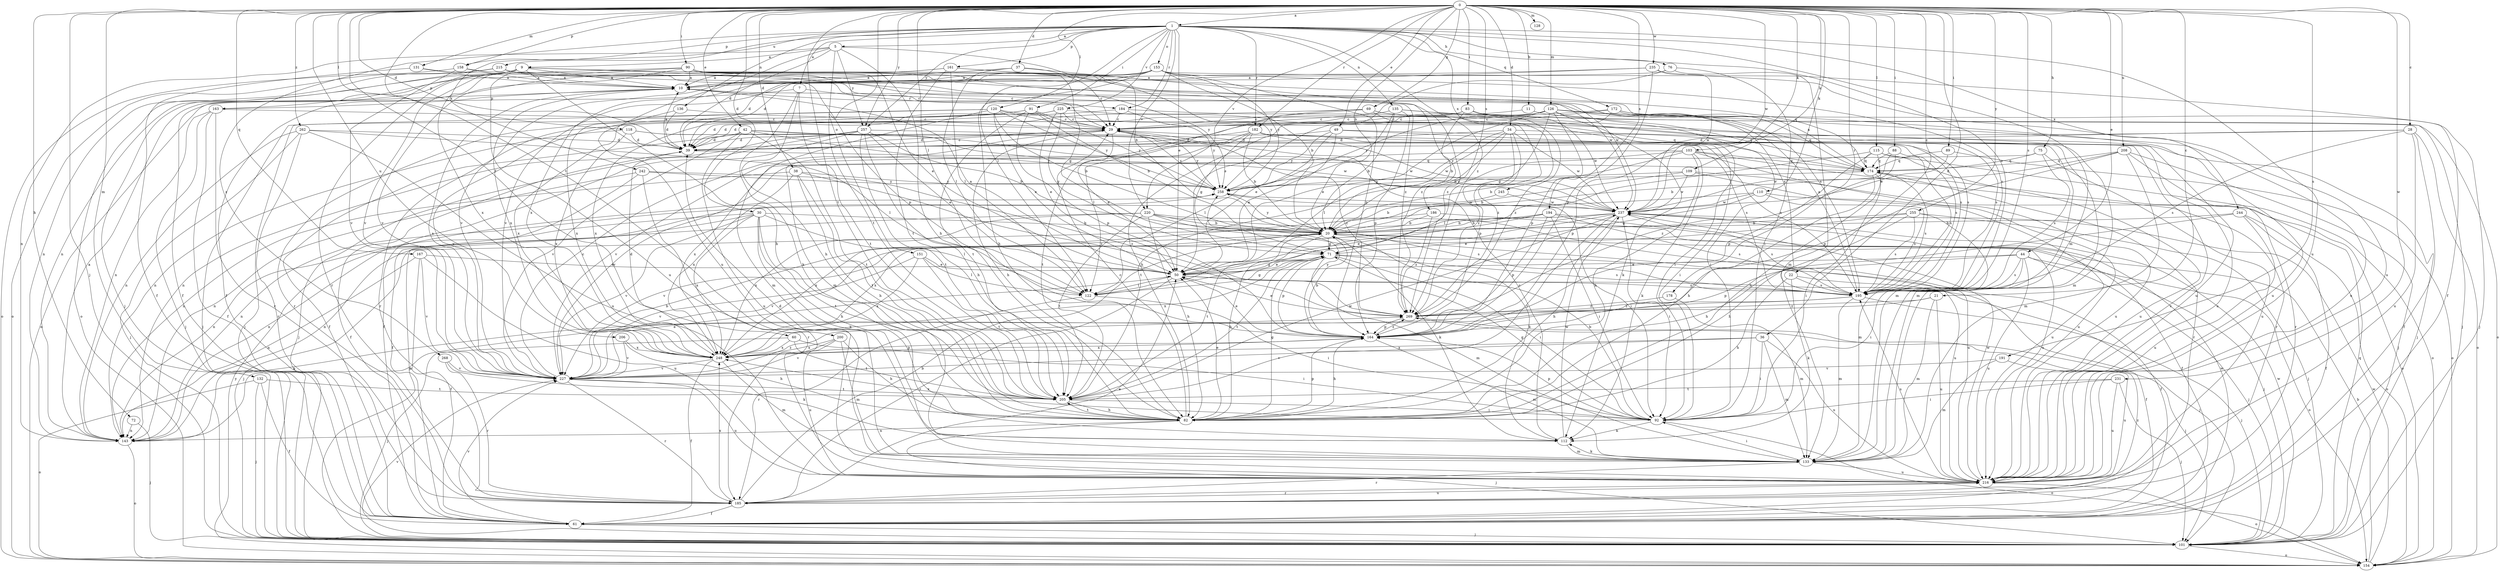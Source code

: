 strict digraph  {
0;
1;
5;
7;
9;
10;
11;
20;
21;
22;
28;
29;
30;
34;
36;
37;
38;
39;
42;
44;
49;
50;
60;
61;
69;
71;
72;
75;
76;
82;
83;
88;
89;
90;
91;
92;
101;
103;
109;
110;
112;
115;
118;
120;
122;
126;
128;
131;
132;
133;
135;
136;
143;
151;
153;
154;
158;
161;
163;
164;
167;
172;
174;
178;
182;
184;
185;
186;
191;
194;
195;
200;
205;
206;
208;
215;
216;
220;
225;
227;
231;
235;
237;
242;
244;
245;
248;
255;
257;
258;
262;
268;
269;
0 -> 1  [label=a];
0 -> 11  [label=b];
0 -> 20  [label=b];
0 -> 21  [label=c];
0 -> 22  [label=c];
0 -> 28  [label=c];
0 -> 30  [label=d];
0 -> 34  [label=d];
0 -> 36  [label=d];
0 -> 37  [label=d];
0 -> 38  [label=d];
0 -> 39  [label=d];
0 -> 42  [label=e];
0 -> 44  [label=e];
0 -> 49  [label=e];
0 -> 60  [label=f];
0 -> 69  [label=g];
0 -> 72  [label=h];
0 -> 75  [label=h];
0 -> 83  [label=i];
0 -> 88  [label=i];
0 -> 89  [label=i];
0 -> 90  [label=i];
0 -> 101  [label=j];
0 -> 103  [label=k];
0 -> 109  [label=k];
0 -> 110  [label=k];
0 -> 115  [label=l];
0 -> 118  [label=l];
0 -> 120  [label=l];
0 -> 122  [label=l];
0 -> 126  [label=m];
0 -> 128  [label=m];
0 -> 131  [label=m];
0 -> 132  [label=m];
0 -> 151  [label=o];
0 -> 158  [label=p];
0 -> 167  [label=q];
0 -> 178  [label=r];
0 -> 182  [label=r];
0 -> 186  [label=s];
0 -> 191  [label=s];
0 -> 194  [label=s];
0 -> 195  [label=s];
0 -> 200  [label=t];
0 -> 205  [label=t];
0 -> 206  [label=u];
0 -> 208  [label=u];
0 -> 220  [label=v];
0 -> 231  [label=w];
0 -> 235  [label=w];
0 -> 237  [label=w];
0 -> 255  [label=y];
0 -> 257  [label=y];
0 -> 262  [label=z];
1 -> 5  [label=a];
1 -> 7  [label=a];
1 -> 50  [label=e];
1 -> 76  [label=h];
1 -> 91  [label=i];
1 -> 122  [label=l];
1 -> 133  [label=m];
1 -> 135  [label=n];
1 -> 136  [label=n];
1 -> 153  [label=o];
1 -> 158  [label=p];
1 -> 161  [label=p];
1 -> 172  [label=q];
1 -> 182  [label=r];
1 -> 184  [label=r];
1 -> 195  [label=s];
1 -> 215  [label=u];
1 -> 216  [label=u];
1 -> 220  [label=v];
1 -> 225  [label=v];
1 -> 242  [label=x];
1 -> 244  [label=x];
1 -> 245  [label=x];
1 -> 257  [label=y];
1 -> 268  [label=z];
1 -> 269  [label=z];
5 -> 9  [label=a];
5 -> 20  [label=b];
5 -> 39  [label=d];
5 -> 82  [label=h];
5 -> 143  [label=n];
5 -> 205  [label=t];
5 -> 216  [label=u];
5 -> 257  [label=y];
7 -> 82  [label=h];
7 -> 112  [label=k];
7 -> 154  [label=o];
7 -> 184  [label=r];
7 -> 205  [label=t];
9 -> 10  [label=a];
9 -> 29  [label=c];
9 -> 82  [label=h];
9 -> 154  [label=o];
9 -> 163  [label=p];
9 -> 185  [label=r];
9 -> 195  [label=s];
9 -> 216  [label=u];
9 -> 227  [label=v];
9 -> 237  [label=w];
9 -> 248  [label=x];
10 -> 163  [label=p];
10 -> 248  [label=x];
11 -> 29  [label=c];
11 -> 174  [label=q];
20 -> 71  [label=g];
20 -> 82  [label=h];
20 -> 101  [label=j];
20 -> 112  [label=k];
20 -> 205  [label=t];
20 -> 216  [label=u];
20 -> 227  [label=v];
20 -> 258  [label=y];
21 -> 133  [label=m];
21 -> 143  [label=n];
21 -> 216  [label=u];
21 -> 269  [label=z];
22 -> 61  [label=f];
22 -> 82  [label=h];
22 -> 112  [label=k];
22 -> 195  [label=s];
28 -> 39  [label=d];
28 -> 61  [label=f];
28 -> 154  [label=o];
28 -> 164  [label=p];
28 -> 195  [label=s];
28 -> 216  [label=u];
29 -> 39  [label=d];
29 -> 50  [label=e];
29 -> 82  [label=h];
29 -> 258  [label=y];
30 -> 20  [label=b];
30 -> 82  [label=h];
30 -> 101  [label=j];
30 -> 112  [label=k];
30 -> 122  [label=l];
30 -> 143  [label=n];
30 -> 205  [label=t];
30 -> 227  [label=v];
30 -> 248  [label=x];
34 -> 20  [label=b];
34 -> 39  [label=d];
34 -> 122  [label=l];
34 -> 133  [label=m];
34 -> 164  [label=p];
34 -> 237  [label=w];
34 -> 258  [label=y];
34 -> 269  [label=z];
36 -> 92  [label=i];
36 -> 133  [label=m];
36 -> 216  [label=u];
36 -> 227  [label=v];
36 -> 248  [label=x];
37 -> 10  [label=a];
37 -> 29  [label=c];
37 -> 39  [label=d];
37 -> 122  [label=l];
37 -> 269  [label=z];
38 -> 82  [label=h];
38 -> 143  [label=n];
38 -> 205  [label=t];
38 -> 248  [label=x];
38 -> 258  [label=y];
38 -> 269  [label=z];
39 -> 10  [label=a];
39 -> 29  [label=c];
39 -> 61  [label=f];
39 -> 174  [label=q];
42 -> 39  [label=d];
42 -> 61  [label=f];
42 -> 195  [label=s];
42 -> 205  [label=t];
42 -> 216  [label=u];
42 -> 227  [label=v];
42 -> 237  [label=w];
42 -> 258  [label=y];
44 -> 50  [label=e];
44 -> 92  [label=i];
44 -> 101  [label=j];
44 -> 154  [label=o];
44 -> 164  [label=p];
44 -> 195  [label=s];
44 -> 216  [label=u];
49 -> 39  [label=d];
49 -> 50  [label=e];
49 -> 92  [label=i];
49 -> 122  [label=l];
49 -> 133  [label=m];
49 -> 258  [label=y];
50 -> 10  [label=a];
50 -> 71  [label=g];
50 -> 101  [label=j];
50 -> 122  [label=l];
50 -> 185  [label=r];
50 -> 195  [label=s];
60 -> 92  [label=i];
60 -> 101  [label=j];
60 -> 205  [label=t];
60 -> 248  [label=x];
61 -> 101  [label=j];
61 -> 227  [label=v];
61 -> 237  [label=w];
61 -> 269  [label=z];
69 -> 29  [label=c];
69 -> 39  [label=d];
69 -> 122  [label=l];
69 -> 133  [label=m];
69 -> 195  [label=s];
69 -> 269  [label=z];
71 -> 50  [label=e];
71 -> 61  [label=f];
71 -> 92  [label=i];
71 -> 133  [label=m];
71 -> 164  [label=p];
71 -> 195  [label=s];
71 -> 205  [label=t];
71 -> 248  [label=x];
72 -> 101  [label=j];
72 -> 143  [label=n];
75 -> 174  [label=q];
75 -> 195  [label=s];
75 -> 216  [label=u];
75 -> 227  [label=v];
76 -> 10  [label=a];
76 -> 50  [label=e];
76 -> 92  [label=i];
76 -> 133  [label=m];
82 -> 29  [label=c];
82 -> 50  [label=e];
82 -> 71  [label=g];
82 -> 101  [label=j];
82 -> 143  [label=n];
82 -> 164  [label=p];
82 -> 205  [label=t];
83 -> 20  [label=b];
83 -> 29  [label=c];
83 -> 39  [label=d];
83 -> 101  [label=j];
83 -> 237  [label=w];
83 -> 269  [label=z];
88 -> 174  [label=q];
88 -> 195  [label=s];
88 -> 237  [label=w];
88 -> 269  [label=z];
89 -> 154  [label=o];
89 -> 174  [label=q];
89 -> 237  [label=w];
90 -> 10  [label=a];
90 -> 50  [label=e];
90 -> 61  [label=f];
90 -> 143  [label=n];
90 -> 174  [label=q];
90 -> 195  [label=s];
90 -> 227  [label=v];
90 -> 237  [label=w];
91 -> 20  [label=b];
91 -> 29  [label=c];
91 -> 164  [label=p];
91 -> 205  [label=t];
91 -> 227  [label=v];
91 -> 248  [label=x];
91 -> 258  [label=y];
92 -> 20  [label=b];
92 -> 71  [label=g];
92 -> 112  [label=k];
92 -> 154  [label=o];
92 -> 164  [label=p];
92 -> 248  [label=x];
101 -> 154  [label=o];
101 -> 174  [label=q];
101 -> 227  [label=v];
101 -> 237  [label=w];
101 -> 258  [label=y];
103 -> 20  [label=b];
103 -> 82  [label=h];
103 -> 112  [label=k];
103 -> 174  [label=q];
103 -> 185  [label=r];
103 -> 205  [label=t];
103 -> 216  [label=u];
103 -> 248  [label=x];
109 -> 20  [label=b];
109 -> 154  [label=o];
109 -> 216  [label=u];
109 -> 237  [label=w];
109 -> 258  [label=y];
110 -> 71  [label=g];
110 -> 143  [label=n];
110 -> 195  [label=s];
110 -> 216  [label=u];
110 -> 237  [label=w];
112 -> 29  [label=c];
112 -> 133  [label=m];
112 -> 237  [label=w];
115 -> 82  [label=h];
115 -> 122  [label=l];
115 -> 154  [label=o];
115 -> 164  [label=p];
115 -> 174  [label=q];
115 -> 216  [label=u];
118 -> 39  [label=d];
118 -> 143  [label=n];
118 -> 195  [label=s];
118 -> 237  [label=w];
118 -> 248  [label=x];
120 -> 20  [label=b];
120 -> 29  [label=c];
120 -> 50  [label=e];
120 -> 92  [label=i];
120 -> 101  [label=j];
120 -> 133  [label=m];
120 -> 185  [label=r];
120 -> 258  [label=y];
122 -> 71  [label=g];
122 -> 92  [label=i];
122 -> 185  [label=r];
126 -> 29  [label=c];
126 -> 39  [label=d];
126 -> 50  [label=e];
126 -> 71  [label=g];
126 -> 92  [label=i];
126 -> 112  [label=k];
126 -> 164  [label=p];
126 -> 195  [label=s];
126 -> 216  [label=u];
126 -> 258  [label=y];
131 -> 10  [label=a];
131 -> 61  [label=f];
131 -> 164  [label=p];
132 -> 61  [label=f];
132 -> 101  [label=j];
132 -> 154  [label=o];
132 -> 205  [label=t];
133 -> 39  [label=d];
133 -> 92  [label=i];
133 -> 112  [label=k];
133 -> 185  [label=r];
133 -> 216  [label=u];
135 -> 20  [label=b];
135 -> 29  [label=c];
135 -> 50  [label=e];
135 -> 154  [label=o];
135 -> 164  [label=p];
135 -> 195  [label=s];
136 -> 29  [label=c];
136 -> 39  [label=d];
136 -> 248  [label=x];
143 -> 10  [label=a];
143 -> 154  [label=o];
151 -> 50  [label=e];
151 -> 122  [label=l];
151 -> 205  [label=t];
151 -> 227  [label=v];
151 -> 248  [label=x];
153 -> 10  [label=a];
153 -> 20  [label=b];
153 -> 39  [label=d];
153 -> 61  [label=f];
153 -> 82  [label=h];
153 -> 164  [label=p];
153 -> 195  [label=s];
153 -> 227  [label=v];
153 -> 248  [label=x];
153 -> 258  [label=y];
154 -> 20  [label=b];
154 -> 237  [label=w];
154 -> 258  [label=y];
158 -> 10  [label=a];
158 -> 154  [label=o];
158 -> 227  [label=v];
158 -> 269  [label=z];
161 -> 10  [label=a];
161 -> 61  [label=f];
161 -> 71  [label=g];
161 -> 122  [label=l];
161 -> 205  [label=t];
161 -> 258  [label=y];
163 -> 29  [label=c];
163 -> 61  [label=f];
163 -> 101  [label=j];
163 -> 143  [label=n];
163 -> 185  [label=r];
164 -> 20  [label=b];
164 -> 50  [label=e];
164 -> 82  [label=h];
164 -> 133  [label=m];
164 -> 248  [label=x];
164 -> 258  [label=y];
164 -> 269  [label=z];
167 -> 50  [label=e];
167 -> 61  [label=f];
167 -> 143  [label=n];
167 -> 216  [label=u];
167 -> 227  [label=v];
172 -> 29  [label=c];
172 -> 82  [label=h];
172 -> 101  [label=j];
172 -> 133  [label=m];
172 -> 174  [label=q];
172 -> 216  [label=u];
174 -> 10  [label=a];
174 -> 82  [label=h];
174 -> 92  [label=i];
174 -> 185  [label=r];
174 -> 195  [label=s];
174 -> 258  [label=y];
178 -> 133  [label=m];
178 -> 269  [label=z];
182 -> 20  [label=b];
182 -> 39  [label=d];
182 -> 71  [label=g];
182 -> 101  [label=j];
182 -> 205  [label=t];
182 -> 216  [label=u];
182 -> 227  [label=v];
182 -> 237  [label=w];
184 -> 29  [label=c];
184 -> 174  [label=q];
184 -> 185  [label=r];
184 -> 258  [label=y];
185 -> 20  [label=b];
185 -> 50  [label=e];
185 -> 61  [label=f];
185 -> 216  [label=u];
185 -> 248  [label=x];
186 -> 20  [label=b];
186 -> 216  [label=u];
186 -> 248  [label=x];
186 -> 269  [label=z];
191 -> 133  [label=m];
191 -> 216  [label=u];
191 -> 227  [label=v];
194 -> 20  [label=b];
194 -> 50  [label=e];
194 -> 61  [label=f];
194 -> 92  [label=i];
194 -> 143  [label=n];
194 -> 164  [label=p];
194 -> 195  [label=s];
195 -> 10  [label=a];
195 -> 101  [label=j];
195 -> 133  [label=m];
195 -> 143  [label=n];
195 -> 269  [label=z];
200 -> 82  [label=h];
200 -> 133  [label=m];
200 -> 216  [label=u];
200 -> 227  [label=v];
200 -> 248  [label=x];
205 -> 82  [label=h];
205 -> 92  [label=i];
205 -> 237  [label=w];
206 -> 82  [label=h];
206 -> 227  [label=v];
206 -> 248  [label=x];
208 -> 20  [label=b];
208 -> 101  [label=j];
208 -> 133  [label=m];
208 -> 164  [label=p];
208 -> 174  [label=q];
208 -> 185  [label=r];
215 -> 10  [label=a];
215 -> 29  [label=c];
215 -> 101  [label=j];
215 -> 143  [label=n];
215 -> 154  [label=o];
215 -> 258  [label=y];
215 -> 269  [label=z];
216 -> 29  [label=c];
216 -> 154  [label=o];
216 -> 185  [label=r];
216 -> 195  [label=s];
216 -> 237  [label=w];
220 -> 20  [label=b];
220 -> 82  [label=h];
220 -> 112  [label=k];
220 -> 143  [label=n];
220 -> 195  [label=s];
220 -> 205  [label=t];
220 -> 216  [label=u];
220 -> 248  [label=x];
225 -> 29  [label=c];
225 -> 50  [label=e];
225 -> 71  [label=g];
225 -> 101  [label=j];
225 -> 216  [label=u];
225 -> 248  [label=x];
227 -> 10  [label=a];
227 -> 20  [label=b];
227 -> 29  [label=c];
227 -> 50  [label=e];
227 -> 185  [label=r];
227 -> 205  [label=t];
227 -> 216  [label=u];
227 -> 269  [label=z];
231 -> 92  [label=i];
231 -> 101  [label=j];
231 -> 205  [label=t];
231 -> 216  [label=u];
235 -> 10  [label=a];
235 -> 164  [label=p];
235 -> 216  [label=u];
235 -> 227  [label=v];
235 -> 237  [label=w];
237 -> 20  [label=b];
237 -> 82  [label=h];
237 -> 92  [label=i];
237 -> 195  [label=s];
237 -> 205  [label=t];
237 -> 227  [label=v];
237 -> 248  [label=x];
242 -> 61  [label=f];
242 -> 143  [label=n];
242 -> 185  [label=r];
242 -> 258  [label=y];
242 -> 269  [label=z];
244 -> 20  [label=b];
244 -> 61  [label=f];
244 -> 82  [label=h];
244 -> 154  [label=o];
244 -> 216  [label=u];
245 -> 20  [label=b];
245 -> 237  [label=w];
248 -> 39  [label=d];
248 -> 61  [label=f];
248 -> 133  [label=m];
248 -> 164  [label=p];
248 -> 227  [label=v];
255 -> 20  [label=b];
255 -> 50  [label=e];
255 -> 82  [label=h];
255 -> 101  [label=j];
255 -> 133  [label=m];
255 -> 195  [label=s];
257 -> 20  [label=b];
257 -> 39  [label=d];
257 -> 50  [label=e];
257 -> 61  [label=f];
257 -> 82  [label=h];
257 -> 101  [label=j];
257 -> 143  [label=n];
257 -> 195  [label=s];
257 -> 205  [label=t];
258 -> 29  [label=c];
258 -> 92  [label=i];
258 -> 237  [label=w];
262 -> 39  [label=d];
262 -> 101  [label=j];
262 -> 122  [label=l];
262 -> 143  [label=n];
262 -> 185  [label=r];
262 -> 216  [label=u];
268 -> 112  [label=k];
268 -> 185  [label=r];
268 -> 227  [label=v];
269 -> 29  [label=c];
269 -> 50  [label=e];
269 -> 101  [label=j];
269 -> 164  [label=p];
}
